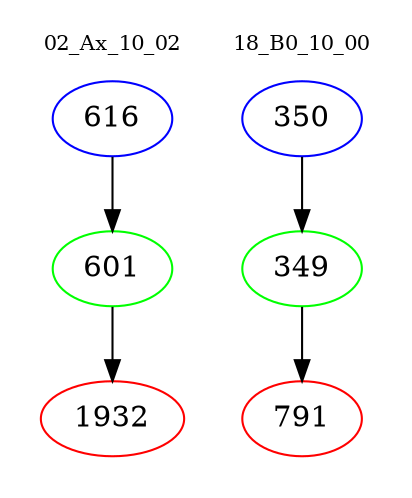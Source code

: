 digraph{
subgraph cluster_0 {
color = white
label = "02_Ax_10_02";
fontsize=10;
T0_616 [label="616", color="blue"]
T0_616 -> T0_601 [color="black"]
T0_601 [label="601", color="green"]
T0_601 -> T0_1932 [color="black"]
T0_1932 [label="1932", color="red"]
}
subgraph cluster_1 {
color = white
label = "18_B0_10_00";
fontsize=10;
T1_350 [label="350", color="blue"]
T1_350 -> T1_349 [color="black"]
T1_349 [label="349", color="green"]
T1_349 -> T1_791 [color="black"]
T1_791 [label="791", color="red"]
}
}
